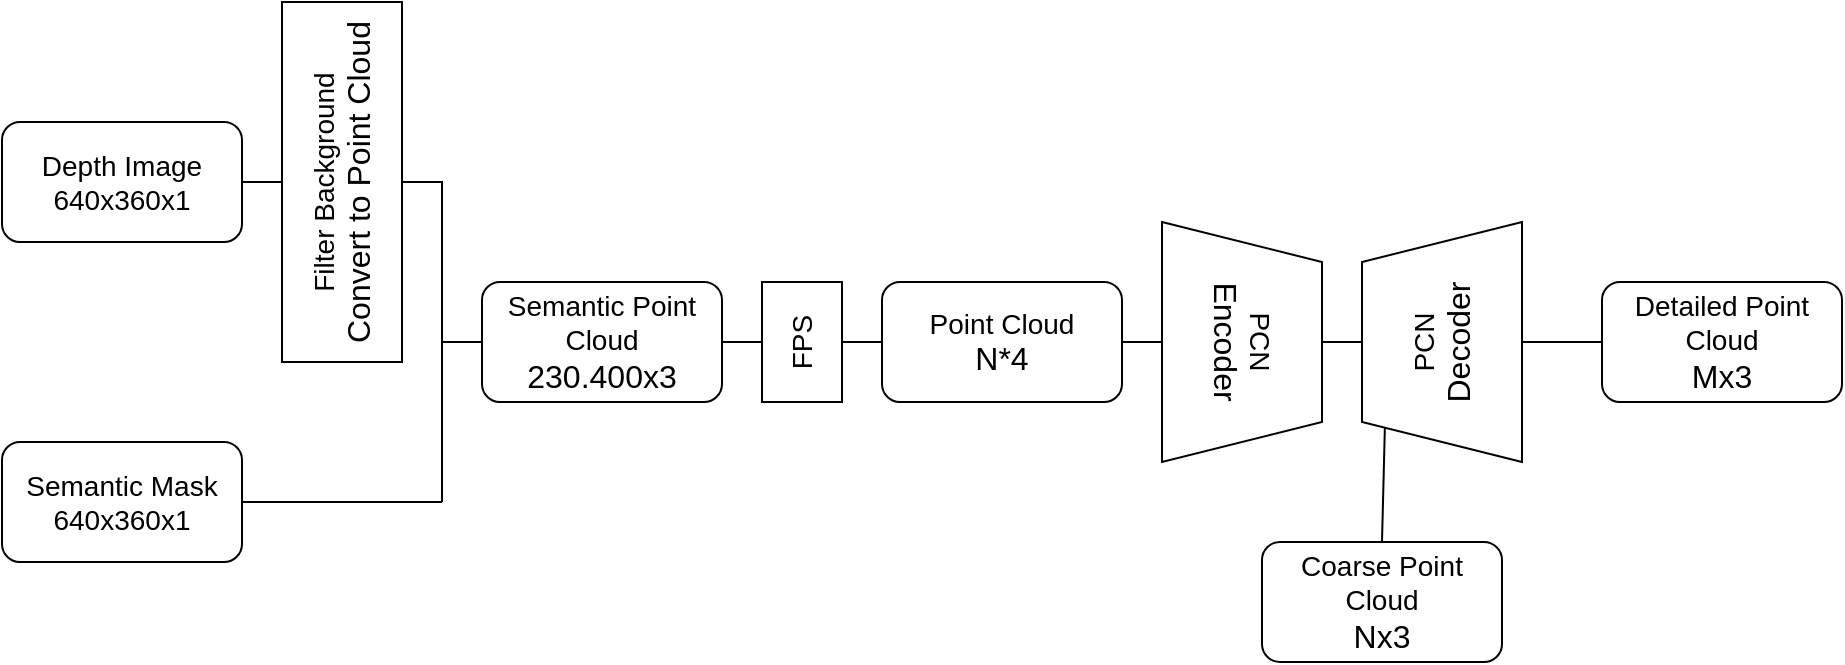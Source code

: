 <mxfile version="24.6.4" type="github">
  <diagram name="Page-1" id="QK5GMoUIisyWuspVT4T_">
    <mxGraphModel dx="1489" dy="807" grid="1" gridSize="10" guides="1" tooltips="1" connect="1" arrows="1" fold="1" page="1" pageScale="1" pageWidth="827" pageHeight="1169" math="0" shadow="0">
      <root>
        <mxCell id="0" />
        <mxCell id="1" parent="0" />
        <mxCell id="kaOW9bH6SVgOuemZYMXy-1" value="&lt;font style=&quot;font-size: 14px;&quot;&gt;Depth Image&lt;/font&gt;&lt;div&gt;&lt;font style=&quot;font-size: 14px;&quot;&gt;640x360x1&lt;/font&gt;&lt;/div&gt;" style="rounded=1;whiteSpace=wrap;html=1;" vertex="1" parent="1">
          <mxGeometry x="60" y="270" width="120" height="60" as="geometry" />
        </mxCell>
        <mxCell id="kaOW9bH6SVgOuemZYMXy-4" value="&lt;font style=&quot;font-size: 14px;&quot;&gt;Filter Background&lt;/font&gt;&lt;div&gt;&lt;font size=&quot;3&quot;&gt;Convert to Point Cloud&lt;/font&gt;&lt;/div&gt;" style="rounded=0;whiteSpace=wrap;html=1;rotation=-90;" vertex="1" parent="1">
          <mxGeometry x="140" y="270" width="180" height="60" as="geometry" />
        </mxCell>
        <mxCell id="kaOW9bH6SVgOuemZYMXy-5" value="&lt;font style=&quot;font-size: 14px;&quot;&gt;Semantic Point Cloud&lt;/font&gt;&lt;div&gt;&lt;font size=&quot;3&quot;&gt;230.400x3&lt;/font&gt;&lt;/div&gt;" style="rounded=1;whiteSpace=wrap;html=1;" vertex="1" parent="1">
          <mxGeometry x="300" y="350" width="120" height="60" as="geometry" />
        </mxCell>
        <mxCell id="kaOW9bH6SVgOuemZYMXy-6" value="&lt;font style=&quot;font-size: 14px;&quot;&gt;Point Cloud&lt;/font&gt;&lt;div&gt;&lt;font size=&quot;3&quot;&gt;N*4&lt;/font&gt;&lt;/div&gt;" style="rounded=1;whiteSpace=wrap;html=1;" vertex="1" parent="1">
          <mxGeometry x="500" y="350" width="120" height="60" as="geometry" />
        </mxCell>
        <mxCell id="kaOW9bH6SVgOuemZYMXy-7" value="&lt;span style=&quot;font-size: 14px;&quot;&gt;FPS&lt;/span&gt;" style="rounded=0;whiteSpace=wrap;html=1;rotation=-90;" vertex="1" parent="1">
          <mxGeometry x="430" y="360" width="60" height="40" as="geometry" />
        </mxCell>
        <mxCell id="kaOW9bH6SVgOuemZYMXy-8" value="&lt;font style=&quot;font-size: 14px;&quot;&gt;Semantic Mask&lt;/font&gt;&lt;div&gt;&lt;font style=&quot;font-size: 14px;&quot;&gt;640x360x1&lt;/font&gt;&lt;/div&gt;" style="rounded=1;whiteSpace=wrap;html=1;" vertex="1" parent="1">
          <mxGeometry x="60" y="430" width="120" height="60" as="geometry" />
        </mxCell>
        <mxCell id="kaOW9bH6SVgOuemZYMXy-9" value="&lt;font style=&quot;font-size: 14px;&quot;&gt;PCN&lt;/font&gt;&lt;div&gt;&lt;font size=&quot;3&quot;&gt;Encoder&lt;/font&gt;&lt;/div&gt;" style="shape=trapezoid;perimeter=trapezoidPerimeter;whiteSpace=wrap;html=1;fixedSize=1;rotation=90;" vertex="1" parent="1">
          <mxGeometry x="620" y="340" width="120" height="80" as="geometry" />
        </mxCell>
        <mxCell id="kaOW9bH6SVgOuemZYMXy-10" value="&lt;font style=&quot;font-size: 14px;&quot;&gt;PCN&lt;/font&gt;&lt;div&gt;&lt;font size=&quot;3&quot;&gt;Decoder&lt;/font&gt;&lt;/div&gt;" style="shape=trapezoid;perimeter=trapezoidPerimeter;whiteSpace=wrap;html=1;fixedSize=1;rotation=-90;" vertex="1" parent="1">
          <mxGeometry x="720" y="340" width="120" height="80" as="geometry" />
        </mxCell>
        <mxCell id="kaOW9bH6SVgOuemZYMXy-12" value="&lt;font style=&quot;font-size: 14px;&quot;&gt;Coarse Point Cloud&lt;/font&gt;&lt;div&gt;&lt;font size=&quot;3&quot; style=&quot;&quot;&gt;Nx3&lt;/font&gt;&lt;/div&gt;" style="rounded=1;whiteSpace=wrap;html=1;" vertex="1" parent="1">
          <mxGeometry x="690" y="480" width="120" height="60" as="geometry" />
        </mxCell>
        <mxCell id="kaOW9bH6SVgOuemZYMXy-13" value="&lt;font style=&quot;font-size: 14px;&quot;&gt;Detailed Point Cloud&lt;/font&gt;&lt;div&gt;&lt;font size=&quot;3&quot; style=&quot;&quot;&gt;Mx3&lt;/font&gt;&lt;/div&gt;" style="rounded=1;whiteSpace=wrap;html=1;" vertex="1" parent="1">
          <mxGeometry x="860" y="350" width="120" height="60" as="geometry" />
        </mxCell>
        <mxCell id="kaOW9bH6SVgOuemZYMXy-14" value="" style="endArrow=none;html=1;rounded=0;exitX=1;exitY=0.5;exitDx=0;exitDy=0;entryX=0.5;entryY=0;entryDx=0;entryDy=0;" edge="1" parent="1" source="kaOW9bH6SVgOuemZYMXy-1" target="kaOW9bH6SVgOuemZYMXy-4">
          <mxGeometry width="50" height="50" relative="1" as="geometry">
            <mxPoint x="530" y="500" as="sourcePoint" />
            <mxPoint x="580" y="450" as="targetPoint" />
          </mxGeometry>
        </mxCell>
        <mxCell id="kaOW9bH6SVgOuemZYMXy-15" value="" style="endArrow=none;html=1;rounded=0;exitX=1;exitY=0.5;exitDx=0;exitDy=0;" edge="1" parent="1" source="kaOW9bH6SVgOuemZYMXy-8">
          <mxGeometry width="50" height="50" relative="1" as="geometry">
            <mxPoint x="210" y="520" as="sourcePoint" />
            <mxPoint x="280" y="460" as="targetPoint" />
          </mxGeometry>
        </mxCell>
        <mxCell id="kaOW9bH6SVgOuemZYMXy-16" value="" style="endArrow=none;html=1;rounded=0;" edge="1" parent="1">
          <mxGeometry width="50" height="50" relative="1" as="geometry">
            <mxPoint x="280" y="460" as="sourcePoint" />
            <mxPoint x="280" y="380" as="targetPoint" />
          </mxGeometry>
        </mxCell>
        <mxCell id="kaOW9bH6SVgOuemZYMXy-17" value="" style="endArrow=none;html=1;rounded=0;exitX=0.5;exitY=1;exitDx=0;exitDy=0;entryX=0;entryY=0.5;entryDx=0;entryDy=0;" edge="1" parent="1" source="kaOW9bH6SVgOuemZYMXy-4" target="kaOW9bH6SVgOuemZYMXy-5">
          <mxGeometry width="50" height="50" relative="1" as="geometry">
            <mxPoint x="290" y="290" as="sourcePoint" />
            <mxPoint x="340" y="240" as="targetPoint" />
            <Array as="points">
              <mxPoint x="280" y="300" />
              <mxPoint x="280" y="380" />
            </Array>
          </mxGeometry>
        </mxCell>
        <mxCell id="kaOW9bH6SVgOuemZYMXy-18" value="" style="endArrow=none;html=1;rounded=0;exitX=1;exitY=0.5;exitDx=0;exitDy=0;entryX=0.5;entryY=0;entryDx=0;entryDy=0;" edge="1" parent="1" source="kaOW9bH6SVgOuemZYMXy-5" target="kaOW9bH6SVgOuemZYMXy-7">
          <mxGeometry width="50" height="50" relative="1" as="geometry">
            <mxPoint x="530" y="500" as="sourcePoint" />
            <mxPoint x="580" y="450" as="targetPoint" />
          </mxGeometry>
        </mxCell>
        <mxCell id="kaOW9bH6SVgOuemZYMXy-19" value="" style="endArrow=none;html=1;rounded=0;exitX=0.5;exitY=1;exitDx=0;exitDy=0;entryX=0;entryY=0.5;entryDx=0;entryDy=0;" edge="1" parent="1" source="kaOW9bH6SVgOuemZYMXy-7" target="kaOW9bH6SVgOuemZYMXy-6">
          <mxGeometry width="50" height="50" relative="1" as="geometry">
            <mxPoint x="530" y="500" as="sourcePoint" />
            <mxPoint x="580" y="450" as="targetPoint" />
          </mxGeometry>
        </mxCell>
        <mxCell id="kaOW9bH6SVgOuemZYMXy-20" value="" style="endArrow=none;html=1;rounded=0;exitX=1;exitY=0.5;exitDx=0;exitDy=0;entryX=0.5;entryY=1;entryDx=0;entryDy=0;" edge="1" parent="1" source="kaOW9bH6SVgOuemZYMXy-6" target="kaOW9bH6SVgOuemZYMXy-9">
          <mxGeometry width="50" height="50" relative="1" as="geometry">
            <mxPoint x="530" y="500" as="sourcePoint" />
            <mxPoint x="580" y="450" as="targetPoint" />
          </mxGeometry>
        </mxCell>
        <mxCell id="kaOW9bH6SVgOuemZYMXy-21" value="" style="endArrow=none;html=1;rounded=0;exitX=0.5;exitY=0;exitDx=0;exitDy=0;" edge="1" parent="1" source="kaOW9bH6SVgOuemZYMXy-9" target="kaOW9bH6SVgOuemZYMXy-10">
          <mxGeometry width="50" height="50" relative="1" as="geometry">
            <mxPoint x="530" y="500" as="sourcePoint" />
            <mxPoint x="580" y="450" as="targetPoint" />
          </mxGeometry>
        </mxCell>
        <mxCell id="kaOW9bH6SVgOuemZYMXy-22" value="" style="endArrow=none;html=1;rounded=0;entryX=0.5;entryY=1;entryDx=0;entryDy=0;exitX=0;exitY=0.5;exitDx=0;exitDy=0;" edge="1" parent="1" source="kaOW9bH6SVgOuemZYMXy-13" target="kaOW9bH6SVgOuemZYMXy-10">
          <mxGeometry width="50" height="50" relative="1" as="geometry">
            <mxPoint x="530" y="500" as="sourcePoint" />
            <mxPoint x="580" y="450" as="targetPoint" />
          </mxGeometry>
        </mxCell>
        <mxCell id="kaOW9bH6SVgOuemZYMXy-23" value="" style="endArrow=none;html=1;rounded=0;exitX=0.5;exitY=0;exitDx=0;exitDy=0;entryX=0;entryY=0;entryDx=0;entryDy=0;" edge="1" parent="1" source="kaOW9bH6SVgOuemZYMXy-12" target="kaOW9bH6SVgOuemZYMXy-10">
          <mxGeometry width="50" height="50" relative="1" as="geometry">
            <mxPoint x="530" y="500" as="sourcePoint" />
            <mxPoint x="580" y="450" as="targetPoint" />
          </mxGeometry>
        </mxCell>
      </root>
    </mxGraphModel>
  </diagram>
</mxfile>
